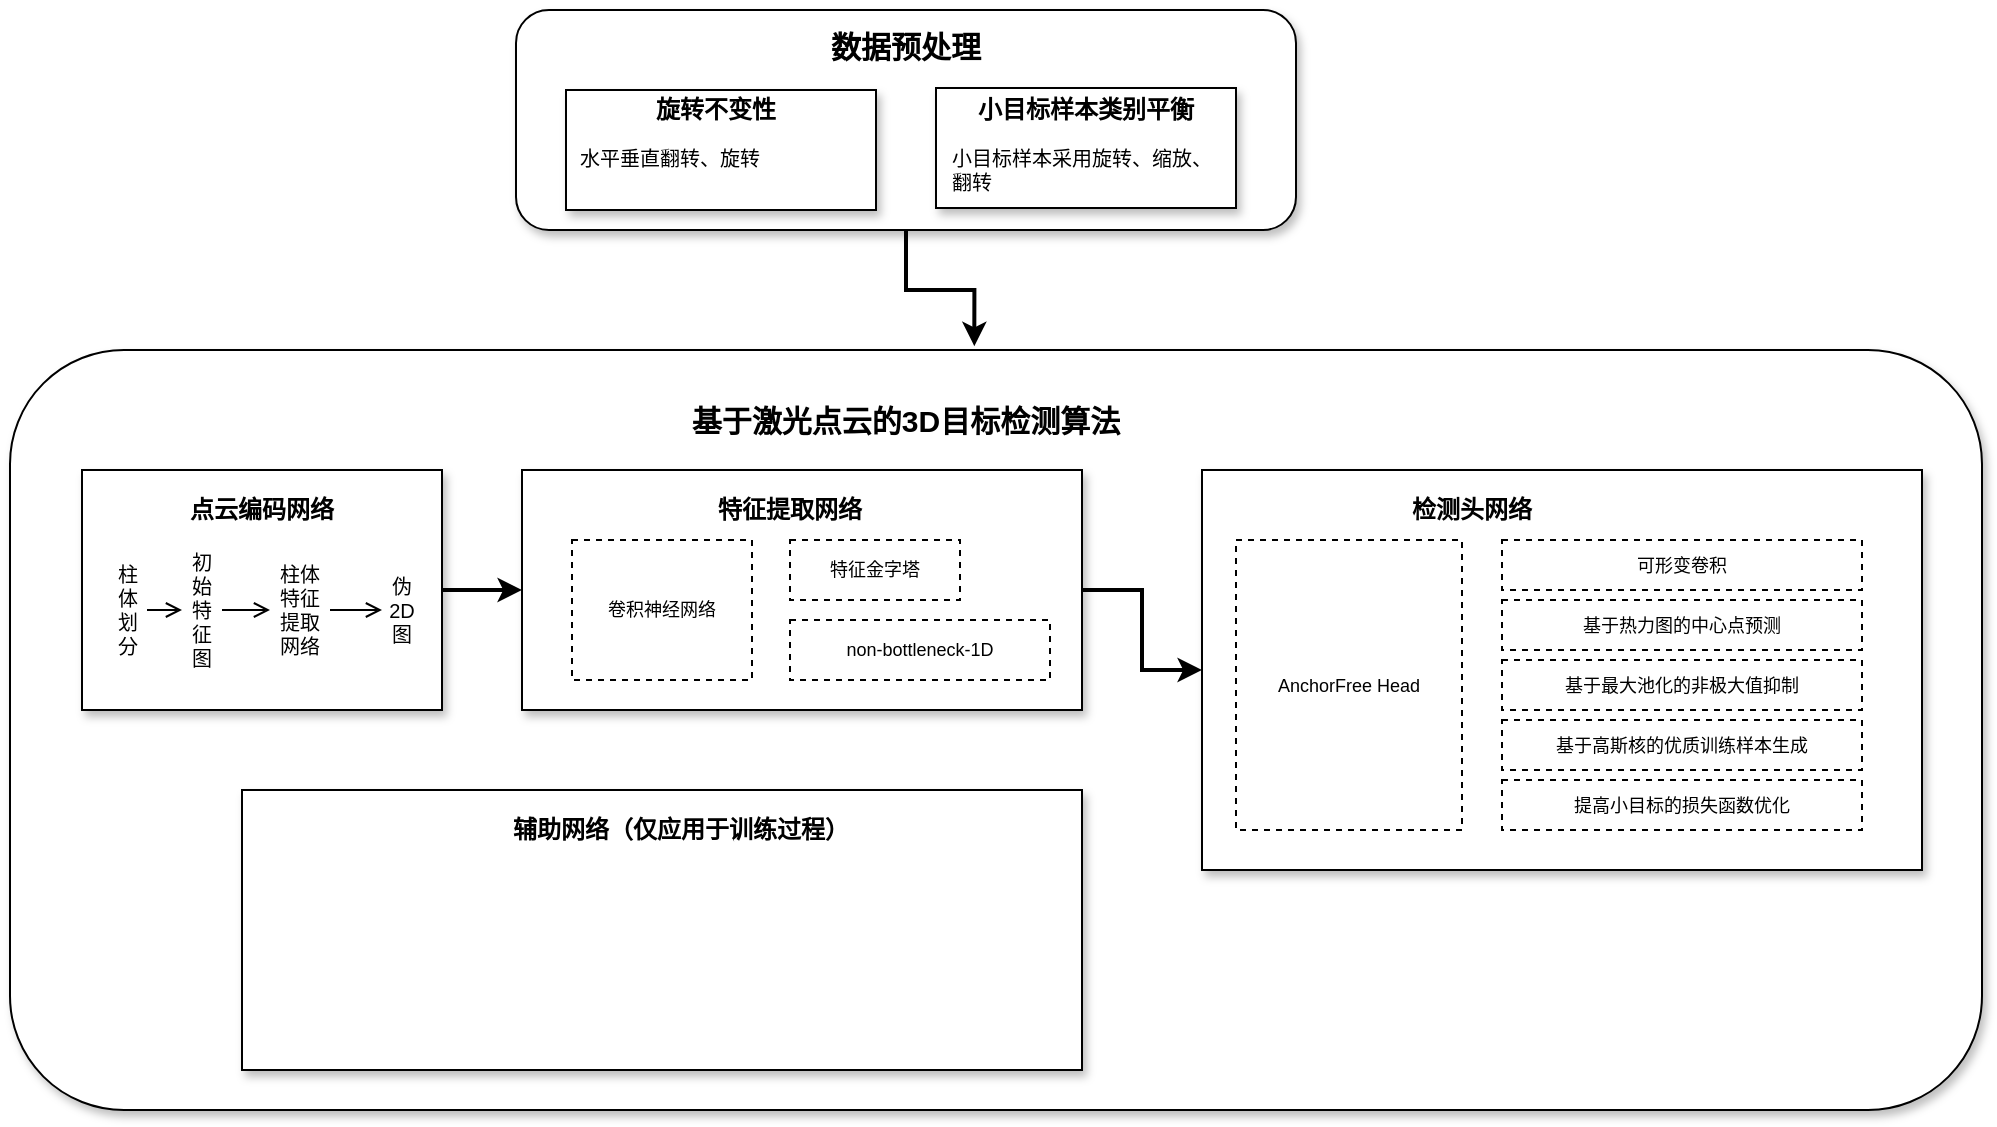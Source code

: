 <mxfile version="13.8.1" type="github">
  <diagram id="tX7SVpQX2thatc8K__2B" name="Page-1">
    <mxGraphModel dx="1310" dy="857" grid="1" gridSize="10" guides="1" tooltips="1" connect="1" arrows="1" fold="1" page="1" pageScale="1" pageWidth="827" pageHeight="1169" math="0" shadow="0">
      <root>
        <mxCell id="0" />
        <mxCell id="1" parent="0" />
        <mxCell id="17uR8sni8rEMIKlYWQ9r-17" style="edgeStyle=orthogonalEdgeStyle;rounded=0;orthogonalLoop=1;jettySize=auto;html=1;exitX=0.5;exitY=1;exitDx=0;exitDy=0;entryX=0.489;entryY=-0.005;entryDx=0;entryDy=0;entryPerimeter=0;fontSize=10;spacing=5;strokeWidth=2;" edge="1" parent="1" source="17uR8sni8rEMIKlYWQ9r-2" target="17uR8sni8rEMIKlYWQ9r-13">
          <mxGeometry relative="1" as="geometry" />
        </mxCell>
        <mxCell id="17uR8sni8rEMIKlYWQ9r-2" value="" style="rounded=1;whiteSpace=wrap;html=1;shadow=1;" vertex="1" parent="1">
          <mxGeometry x="277" y="40" width="390" height="110" as="geometry" />
        </mxCell>
        <mxCell id="17uR8sni8rEMIKlYWQ9r-3" value="数据预处理" style="text;html=1;strokeColor=none;fillColor=none;align=center;verticalAlign=middle;whiteSpace=wrap;rounded=0;shadow=1;fontStyle=1;fontSize=15;" vertex="1" parent="1">
          <mxGeometry x="392" y="48" width="160" height="20" as="geometry" />
        </mxCell>
        <mxCell id="17uR8sni8rEMIKlYWQ9r-5" value="" style="rounded=0;whiteSpace=wrap;html=1;shadow=1;fontSize=15;" vertex="1" parent="1">
          <mxGeometry x="302" y="80" width="155" height="60" as="geometry" />
        </mxCell>
        <mxCell id="17uR8sni8rEMIKlYWQ9r-6" value="旋转不变性" style="text;html=1;strokeColor=none;fillColor=none;align=center;verticalAlign=middle;whiteSpace=wrap;rounded=0;shadow=1;fontSize=12;fontStyle=1" vertex="1" parent="1">
          <mxGeometry x="312" y="80" width="130" height="20" as="geometry" />
        </mxCell>
        <mxCell id="17uR8sni8rEMIKlYWQ9r-7" value="&lt;span style=&quot;font-size: 10px&quot;&gt;水平&lt;/span&gt;垂直翻转、&lt;span style=&quot;font-size: 10px&quot;&gt;旋转&lt;/span&gt;&lt;span style=&quot;font-size: 10px&quot;&gt;&lt;/span&gt;" style="text;html=1;strokeColor=none;fillColor=none;align=left;verticalAlign=middle;whiteSpace=wrap;rounded=0;shadow=1;fontSize=10;" vertex="1" parent="1">
          <mxGeometry x="307" y="104" width="140" height="20" as="geometry" />
        </mxCell>
        <mxCell id="17uR8sni8rEMIKlYWQ9r-12" value="" style="group" vertex="1" connectable="0" parent="1">
          <mxGeometry x="487" y="80" width="150" height="60" as="geometry" />
        </mxCell>
        <mxCell id="17uR8sni8rEMIKlYWQ9r-8" value="" style="rounded=0;whiteSpace=wrap;html=1;shadow=1;fontSize=15;" vertex="1" parent="17uR8sni8rEMIKlYWQ9r-12">
          <mxGeometry y="-1" width="150" height="60" as="geometry" />
        </mxCell>
        <mxCell id="17uR8sni8rEMIKlYWQ9r-9" value="小目标样本类别平衡" style="text;html=1;strokeColor=none;fillColor=none;align=center;verticalAlign=middle;whiteSpace=wrap;rounded=0;shadow=1;fontSize=12;fontStyle=1" vertex="1" parent="17uR8sni8rEMIKlYWQ9r-12">
          <mxGeometry x="10" width="130" height="20" as="geometry" />
        </mxCell>
        <mxCell id="17uR8sni8rEMIKlYWQ9r-10" value="&lt;span style=&quot;font-size: 10px&quot;&gt;小目标样本采用旋转、缩放、翻转&lt;/span&gt;" style="text;html=1;strokeColor=none;fillColor=none;align=left;verticalAlign=middle;whiteSpace=wrap;rounded=0;shadow=1;fontSize=10;" vertex="1" parent="17uR8sni8rEMIKlYWQ9r-12">
          <mxGeometry x="6" y="30" width="140" height="20" as="geometry" />
        </mxCell>
        <mxCell id="17uR8sni8rEMIKlYWQ9r-13" value="" style="rounded=1;whiteSpace=wrap;html=1;shadow=1;" vertex="1" parent="1">
          <mxGeometry x="24" y="210" width="986" height="380" as="geometry" />
        </mxCell>
        <mxCell id="17uR8sni8rEMIKlYWQ9r-14" value="基于激光点云的3D目标检测算法" style="text;html=1;strokeColor=none;fillColor=none;align=center;verticalAlign=middle;whiteSpace=wrap;rounded=0;shadow=1;fontStyle=1;fontSize=15;" vertex="1" parent="1">
          <mxGeometry x="357" y="230" width="230" height="30" as="geometry" />
        </mxCell>
        <mxCell id="17uR8sni8rEMIKlYWQ9r-30" style="edgeStyle=orthogonalEdgeStyle;rounded=0;orthogonalLoop=1;jettySize=auto;html=1;exitX=1;exitY=0.5;exitDx=0;exitDy=0;entryX=0;entryY=0.5;entryDx=0;entryDy=0;strokeWidth=2;fontSize=9;" edge="1" parent="1" source="17uR8sni8rEMIKlYWQ9r-15" target="17uR8sni8rEMIKlYWQ9r-27">
          <mxGeometry relative="1" as="geometry" />
        </mxCell>
        <mxCell id="17uR8sni8rEMIKlYWQ9r-15" value="" style="rounded=0;whiteSpace=wrap;html=1;shadow=1;fontSize=15;" vertex="1" parent="1">
          <mxGeometry x="60" y="270" width="180" height="120" as="geometry" />
        </mxCell>
        <mxCell id="17uR8sni8rEMIKlYWQ9r-16" value="点云编码网络" style="text;html=1;strokeColor=none;fillColor=none;align=center;verticalAlign=middle;whiteSpace=wrap;rounded=0;shadow=1;fontSize=12;fontStyle=1" vertex="1" parent="1">
          <mxGeometry x="85" y="280" width="130" height="20" as="geometry" />
        </mxCell>
        <mxCell id="17uR8sni8rEMIKlYWQ9r-22" style="edgeStyle=orthogonalEdgeStyle;rounded=0;orthogonalLoop=1;jettySize=auto;html=1;exitX=1;exitY=0.5;exitDx=0;exitDy=0;entryX=0;entryY=0.5;entryDx=0;entryDy=0;strokeWidth=1;fontSize=9;endArrow=open;endFill=0;" edge="1" parent="1" source="17uR8sni8rEMIKlYWQ9r-18" target="17uR8sni8rEMIKlYWQ9r-19">
          <mxGeometry relative="1" as="geometry" />
        </mxCell>
        <mxCell id="17uR8sni8rEMIKlYWQ9r-18" value="柱&lt;br&gt;体划分" style="text;html=1;strokeColor=none;fillColor=none;align=center;verticalAlign=middle;whiteSpace=wrap;rounded=0;shadow=1;fontSize=10;" vertex="1" parent="1">
          <mxGeometry x="72.5" y="300" width="20" height="80" as="geometry" />
        </mxCell>
        <mxCell id="17uR8sni8rEMIKlYWQ9r-24" style="edgeStyle=orthogonalEdgeStyle;rounded=0;orthogonalLoop=1;jettySize=auto;html=1;entryX=0;entryY=0.5;entryDx=0;entryDy=0;strokeWidth=1;fontSize=9;endArrow=open;endFill=0;" edge="1" parent="1" source="17uR8sni8rEMIKlYWQ9r-19" target="17uR8sni8rEMIKlYWQ9r-20">
          <mxGeometry relative="1" as="geometry" />
        </mxCell>
        <mxCell id="17uR8sni8rEMIKlYWQ9r-19" value="初始特征图" style="text;html=1;strokeColor=none;fillColor=none;align=center;verticalAlign=middle;whiteSpace=wrap;rounded=0;shadow=1;fontSize=10;" vertex="1" parent="1">
          <mxGeometry x="110" y="300" width="20" height="80" as="geometry" />
        </mxCell>
        <mxCell id="17uR8sni8rEMIKlYWQ9r-26" style="edgeStyle=orthogonalEdgeStyle;rounded=0;orthogonalLoop=1;jettySize=auto;html=1;entryX=0;entryY=0.5;entryDx=0;entryDy=0;strokeWidth=1;fontSize=9;endArrow=open;endFill=0;" edge="1" parent="1" source="17uR8sni8rEMIKlYWQ9r-20" target="17uR8sni8rEMIKlYWQ9r-21">
          <mxGeometry relative="1" as="geometry" />
        </mxCell>
        <mxCell id="17uR8sni8rEMIKlYWQ9r-20" value="柱体特征提取网络" style="text;html=1;strokeColor=none;fillColor=none;align=center;verticalAlign=middle;whiteSpace=wrap;rounded=0;shadow=1;fontSize=10;" vertex="1" parent="1">
          <mxGeometry x="154" y="300" width="30" height="80" as="geometry" />
        </mxCell>
        <mxCell id="17uR8sni8rEMIKlYWQ9r-21" value="伪2D图" style="text;html=1;strokeColor=none;fillColor=none;align=center;verticalAlign=middle;whiteSpace=wrap;rounded=0;shadow=1;fontSize=10;" vertex="1" parent="1">
          <mxGeometry x="210" y="300" width="20" height="80" as="geometry" />
        </mxCell>
        <mxCell id="17uR8sni8rEMIKlYWQ9r-37" style="edgeStyle=orthogonalEdgeStyle;rounded=0;orthogonalLoop=1;jettySize=auto;html=1;entryX=0;entryY=0.5;entryDx=0;entryDy=0;endArrow=classic;endFill=1;strokeWidth=2;fontSize=9;" edge="1" parent="1" source="17uR8sni8rEMIKlYWQ9r-27" target="17uR8sni8rEMIKlYWQ9r-35">
          <mxGeometry relative="1" as="geometry" />
        </mxCell>
        <mxCell id="17uR8sni8rEMIKlYWQ9r-27" value="" style="rounded=0;whiteSpace=wrap;html=1;shadow=1;fontSize=15;" vertex="1" parent="1">
          <mxGeometry x="280" y="270" width="280" height="120" as="geometry" />
        </mxCell>
        <mxCell id="17uR8sni8rEMIKlYWQ9r-28" value="特征提取网络" style="text;html=1;strokeColor=none;fillColor=none;align=center;verticalAlign=middle;whiteSpace=wrap;rounded=0;shadow=1;fontSize=12;fontStyle=1" vertex="1" parent="1">
          <mxGeometry x="349" y="280" width="130" height="20" as="geometry" />
        </mxCell>
        <mxCell id="17uR8sni8rEMIKlYWQ9r-31" value="卷积神经网络" style="rounded=0;whiteSpace=wrap;html=1;shadow=0;fontSize=9;align=center;dashed=1;" vertex="1" parent="1">
          <mxGeometry x="305" y="305" width="90" height="70" as="geometry" />
        </mxCell>
        <mxCell id="17uR8sni8rEMIKlYWQ9r-33" value="特征金字塔" style="rounded=0;whiteSpace=wrap;html=1;shadow=0;fontSize=9;align=center;dashed=1;" vertex="1" parent="1">
          <mxGeometry x="414" y="305" width="85" height="30" as="geometry" />
        </mxCell>
        <mxCell id="17uR8sni8rEMIKlYWQ9r-34" value="non-bottleneck-1D" style="rounded=0;whiteSpace=wrap;html=1;shadow=0;fontSize=9;align=center;dashed=1;" vertex="1" parent="1">
          <mxGeometry x="414" y="345" width="130" height="30" as="geometry" />
        </mxCell>
        <mxCell id="17uR8sni8rEMIKlYWQ9r-35" value="" style="rounded=0;whiteSpace=wrap;html=1;shadow=1;fontSize=15;" vertex="1" parent="1">
          <mxGeometry x="620" y="270" width="360" height="200" as="geometry" />
        </mxCell>
        <mxCell id="17uR8sni8rEMIKlYWQ9r-36" value="检测头网络" style="text;html=1;strokeColor=none;fillColor=none;align=center;verticalAlign=middle;whiteSpace=wrap;rounded=0;shadow=1;fontSize=12;fontStyle=1" vertex="1" parent="1">
          <mxGeometry x="690" y="280" width="130" height="20" as="geometry" />
        </mxCell>
        <mxCell id="17uR8sni8rEMIKlYWQ9r-38" value="AnchorFree Head" style="rounded=0;whiteSpace=wrap;html=1;shadow=0;fontSize=9;align=center;dashed=1;" vertex="1" parent="1">
          <mxGeometry x="637" y="305" width="113" height="145" as="geometry" />
        </mxCell>
        <mxCell id="17uR8sni8rEMIKlYWQ9r-39" value="基于热力图的中心点预测" style="rounded=0;whiteSpace=wrap;html=1;shadow=0;fontSize=9;align=center;dashed=1;" vertex="1" parent="1">
          <mxGeometry x="770" y="335" width="180" height="25" as="geometry" />
        </mxCell>
        <mxCell id="17uR8sni8rEMIKlYWQ9r-40" value="基于最大池化的非极大值抑制" style="rounded=0;whiteSpace=wrap;html=1;shadow=0;fontSize=9;align=center;dashed=1;" vertex="1" parent="1">
          <mxGeometry x="770" y="365" width="180" height="25" as="geometry" />
        </mxCell>
        <mxCell id="17uR8sni8rEMIKlYWQ9r-41" value="基于高斯核的优质训练样本生成" style="rounded=0;whiteSpace=wrap;html=1;shadow=0;fontSize=9;align=center;dashed=1;" vertex="1" parent="1">
          <mxGeometry x="770" y="395" width="180" height="25" as="geometry" />
        </mxCell>
        <mxCell id="17uR8sni8rEMIKlYWQ9r-42" value="可形变卷积" style="rounded=0;whiteSpace=wrap;html=1;shadow=0;fontSize=9;align=center;dashed=1;" vertex="1" parent="1">
          <mxGeometry x="770" y="305" width="180" height="25" as="geometry" />
        </mxCell>
        <mxCell id="17uR8sni8rEMIKlYWQ9r-43" value="提高小目标的损失函数优化" style="rounded=0;whiteSpace=wrap;html=1;shadow=0;fontSize=9;align=center;dashed=1;" vertex="1" parent="1">
          <mxGeometry x="770" y="425" width="180" height="25" as="geometry" />
        </mxCell>
        <mxCell id="17uR8sni8rEMIKlYWQ9r-44" value="" style="rounded=0;whiteSpace=wrap;html=1;shadow=1;fontSize=15;" vertex="1" parent="1">
          <mxGeometry x="140" y="430" width="420" height="140" as="geometry" />
        </mxCell>
        <mxCell id="17uR8sni8rEMIKlYWQ9r-45" value="辅助网络（仅应用于训练过程）" style="text;html=1;strokeColor=none;fillColor=none;align=center;verticalAlign=middle;whiteSpace=wrap;rounded=0;shadow=1;fontSize=12;fontStyle=1" vertex="1" parent="1">
          <mxGeometry x="262" y="440" width="195" height="20" as="geometry" />
        </mxCell>
      </root>
    </mxGraphModel>
  </diagram>
</mxfile>
